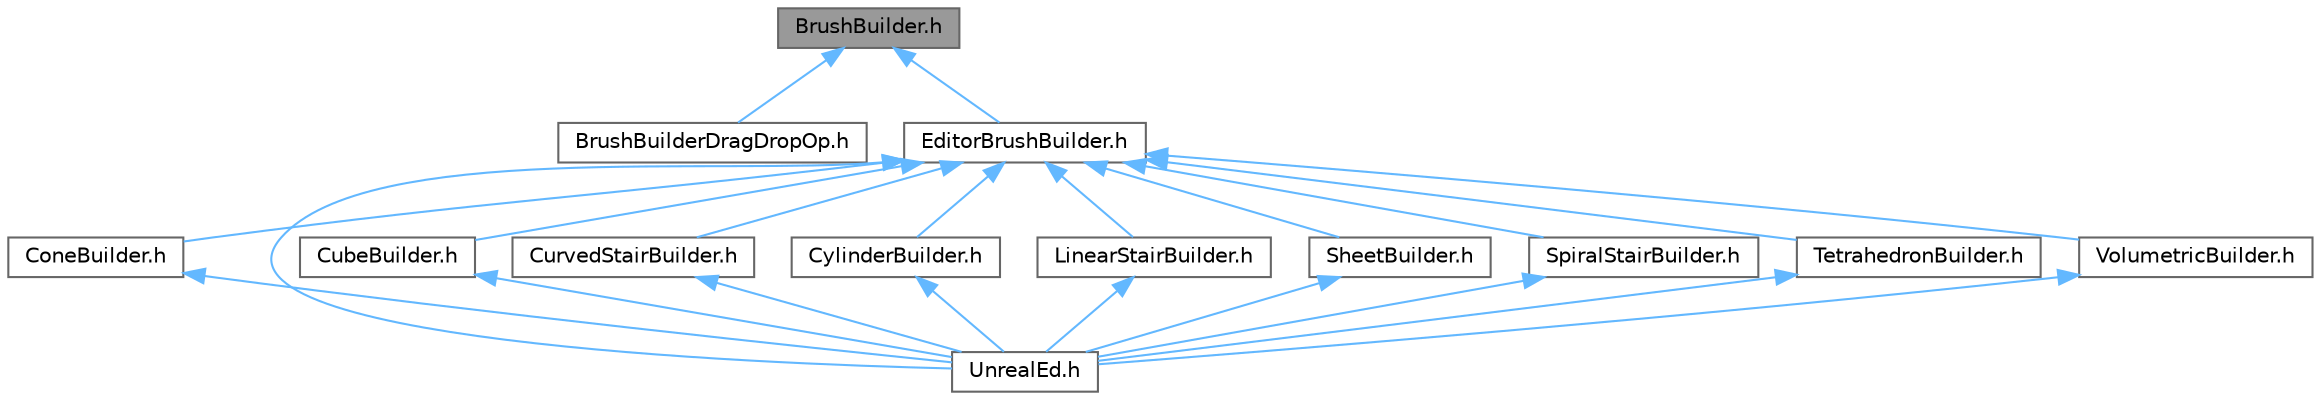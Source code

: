 digraph "BrushBuilder.h"
{
 // INTERACTIVE_SVG=YES
 // LATEX_PDF_SIZE
  bgcolor="transparent";
  edge [fontname=Helvetica,fontsize=10,labelfontname=Helvetica,labelfontsize=10];
  node [fontname=Helvetica,fontsize=10,shape=box,height=0.2,width=0.4];
  Node1 [id="Node000001",label="BrushBuilder.h",height=0.2,width=0.4,color="gray40", fillcolor="grey60", style="filled", fontcolor="black",tooltip=" "];
  Node1 -> Node2 [id="edge1_Node000001_Node000002",dir="back",color="steelblue1",style="solid",tooltip=" "];
  Node2 [id="Node000002",label="BrushBuilderDragDropOp.h",height=0.2,width=0.4,color="grey40", fillcolor="white", style="filled",URL="$d9/d56/BrushBuilderDragDropOp_8h.html",tooltip=" "];
  Node1 -> Node3 [id="edge2_Node000001_Node000003",dir="back",color="steelblue1",style="solid",tooltip=" "];
  Node3 [id="Node000003",label="EditorBrushBuilder.h",height=0.2,width=0.4,color="grey40", fillcolor="white", style="filled",URL="$dd/d1a/EditorBrushBuilder_8h.html",tooltip=" "];
  Node3 -> Node4 [id="edge3_Node000003_Node000004",dir="back",color="steelblue1",style="solid",tooltip=" "];
  Node4 [id="Node000004",label="ConeBuilder.h",height=0.2,width=0.4,color="grey40", fillcolor="white", style="filled",URL="$de/d7f/ConeBuilder_8h.html",tooltip=" "];
  Node4 -> Node5 [id="edge4_Node000004_Node000005",dir="back",color="steelblue1",style="solid",tooltip=" "];
  Node5 [id="Node000005",label="UnrealEd.h",height=0.2,width=0.4,color="grey40", fillcolor="white", style="filled",URL="$d2/d5f/UnrealEd_8h.html",tooltip=" "];
  Node3 -> Node6 [id="edge5_Node000003_Node000006",dir="back",color="steelblue1",style="solid",tooltip=" "];
  Node6 [id="Node000006",label="CubeBuilder.h",height=0.2,width=0.4,color="grey40", fillcolor="white", style="filled",URL="$da/d35/CubeBuilder_8h.html",tooltip=" "];
  Node6 -> Node5 [id="edge6_Node000006_Node000005",dir="back",color="steelblue1",style="solid",tooltip=" "];
  Node3 -> Node7 [id="edge7_Node000003_Node000007",dir="back",color="steelblue1",style="solid",tooltip=" "];
  Node7 [id="Node000007",label="CurvedStairBuilder.h",height=0.2,width=0.4,color="grey40", fillcolor="white", style="filled",URL="$d9/d22/CurvedStairBuilder_8h.html",tooltip=" "];
  Node7 -> Node5 [id="edge8_Node000007_Node000005",dir="back",color="steelblue1",style="solid",tooltip=" "];
  Node3 -> Node8 [id="edge9_Node000003_Node000008",dir="back",color="steelblue1",style="solid",tooltip=" "];
  Node8 [id="Node000008",label="CylinderBuilder.h",height=0.2,width=0.4,color="grey40", fillcolor="white", style="filled",URL="$d3/d9e/CylinderBuilder_8h.html",tooltip=" "];
  Node8 -> Node5 [id="edge10_Node000008_Node000005",dir="back",color="steelblue1",style="solid",tooltip=" "];
  Node3 -> Node9 [id="edge11_Node000003_Node000009",dir="back",color="steelblue1",style="solid",tooltip=" "];
  Node9 [id="Node000009",label="LinearStairBuilder.h",height=0.2,width=0.4,color="grey40", fillcolor="white", style="filled",URL="$d9/dbd/LinearStairBuilder_8h.html",tooltip=" "];
  Node9 -> Node5 [id="edge12_Node000009_Node000005",dir="back",color="steelblue1",style="solid",tooltip=" "];
  Node3 -> Node10 [id="edge13_Node000003_Node000010",dir="back",color="steelblue1",style="solid",tooltip=" "];
  Node10 [id="Node000010",label="SheetBuilder.h",height=0.2,width=0.4,color="grey40", fillcolor="white", style="filled",URL="$d6/de9/SheetBuilder_8h.html",tooltip=" "];
  Node10 -> Node5 [id="edge14_Node000010_Node000005",dir="back",color="steelblue1",style="solid",tooltip=" "];
  Node3 -> Node11 [id="edge15_Node000003_Node000011",dir="back",color="steelblue1",style="solid",tooltip=" "];
  Node11 [id="Node000011",label="SpiralStairBuilder.h",height=0.2,width=0.4,color="grey40", fillcolor="white", style="filled",URL="$d4/d09/SpiralStairBuilder_8h.html",tooltip=" "];
  Node11 -> Node5 [id="edge16_Node000011_Node000005",dir="back",color="steelblue1",style="solid",tooltip=" "];
  Node3 -> Node12 [id="edge17_Node000003_Node000012",dir="back",color="steelblue1",style="solid",tooltip=" "];
  Node12 [id="Node000012",label="TetrahedronBuilder.h",height=0.2,width=0.4,color="grey40", fillcolor="white", style="filled",URL="$d5/da7/TetrahedronBuilder_8h.html",tooltip=" "];
  Node12 -> Node5 [id="edge18_Node000012_Node000005",dir="back",color="steelblue1",style="solid",tooltip=" "];
  Node3 -> Node5 [id="edge19_Node000003_Node000005",dir="back",color="steelblue1",style="solid",tooltip=" "];
  Node3 -> Node13 [id="edge20_Node000003_Node000013",dir="back",color="steelblue1",style="solid",tooltip=" "];
  Node13 [id="Node000013",label="VolumetricBuilder.h",height=0.2,width=0.4,color="grey40", fillcolor="white", style="filled",URL="$d7/d34/VolumetricBuilder_8h.html",tooltip=" "];
  Node13 -> Node5 [id="edge21_Node000013_Node000005",dir="back",color="steelblue1",style="solid",tooltip=" "];
}

